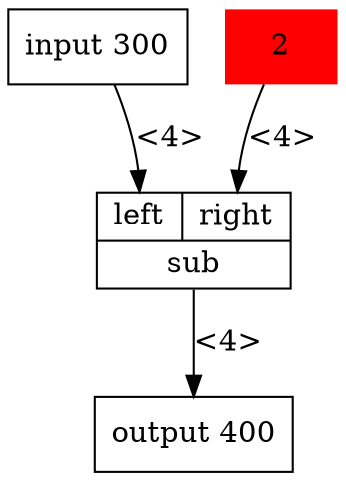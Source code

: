 digraph packetarc {
node [shape=record];
in_300 [label="input 300"];

c_202 [label="2" shape=plaintext color="red" style="filled"];

opsub_101 [label="{{<left> left | <right> right} | <out> sub}" debug="25454 1"];

out_400 [label="output 400"];

in_300->opsub_101:left[label="<4>"];
c_202->opsub_101:right[label="<4>"];

opsub_101:out->out_400[label="<4>"];
}